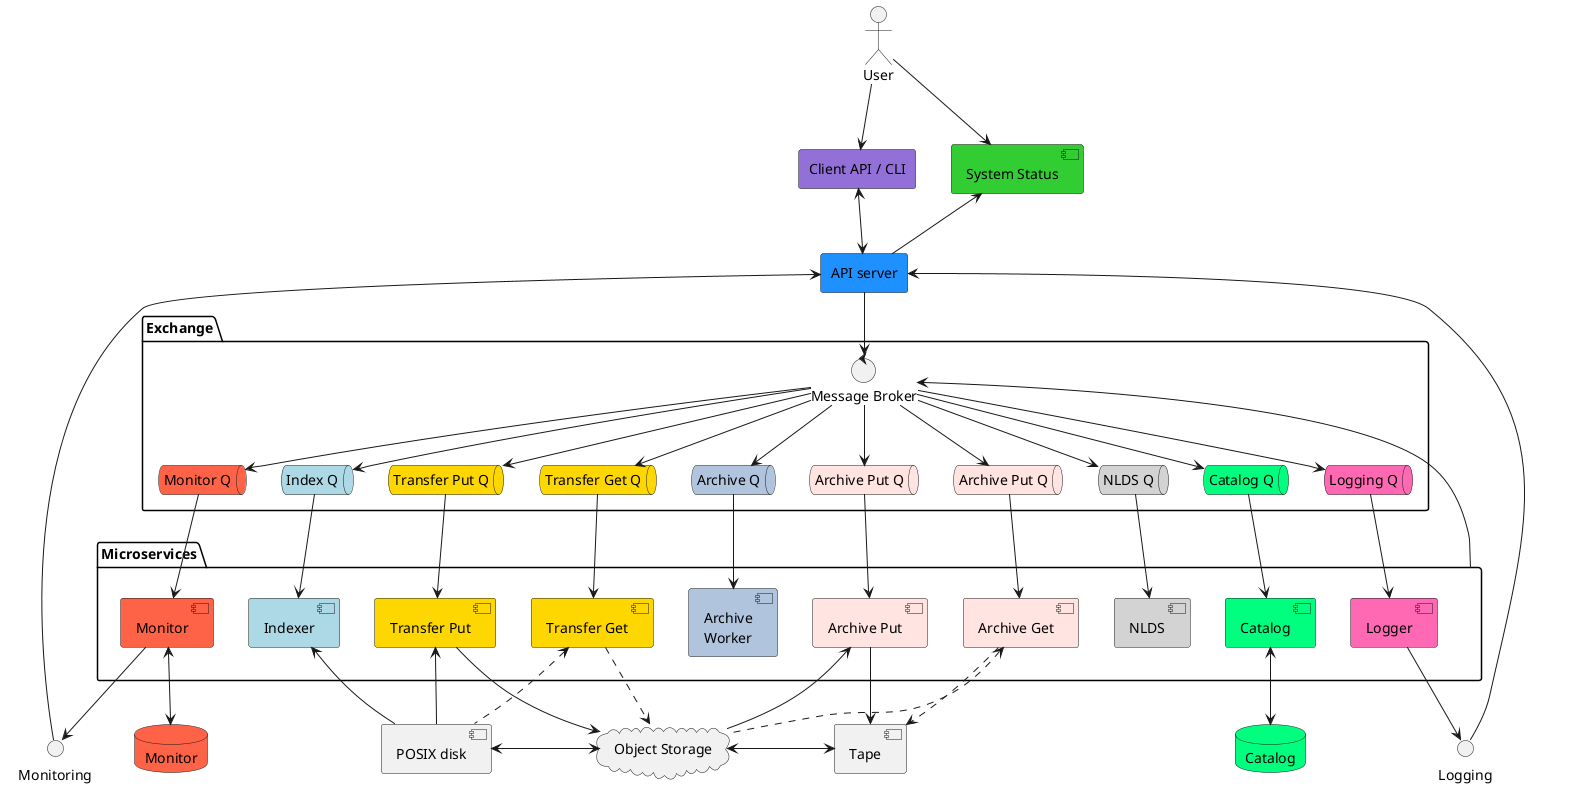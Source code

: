 @startuml overview

together {
    actor user as "User"
    agent client as "Client API / CLI" #MediumPurple
    agent API_server as "API server" #DodgerBlue
}

interface monitoring as "Monitoring"
interface logging as "Logging"

database catalogdb as "Catalog" #SpringGreen
database monitordb as "Monitor" #tomato

cloud object_storage as "Object Storage"
component posix as "POSIX disk"
component tape as "Tape"

component sys_stat as "System Status" #LimeGreen

package Exchange{
    control mb as "Message Broker"
    queue mq as "Monitor Q" #tomato
    queue iq as "Index Q" #lightblue
    queue tpq as "Transfer Put Q" #gold
    queue tgq as "Transfer Get Q" #gold
    queue aq as "Archive Q" #LightSteelBlue
    queue qap as "Archive Put Q" #MistyRose
    queue qag as "Archive Put Q" #MistyRose
    queue wq as "NLDS Q" #lightgrey
    queue cq as "Catalog Q" #SpringGreen
    queue lq as "Logging Q" #hotpink
}

package Microservices {
    component monitor as "Monitor" #tomato
    component indexer as "Indexer" #lightblue
    component transfer_put as "Transfer Put" #gold
    component transfer_get as "Transfer Get" #gold
    component archy as "Archive\nWorker" #LightSteelBlue
    component archive_put as "Archive Put" #MistyRose
    component archive_get as "Archive Get" #MistyRose
    component work as "NLDS" #lightgrey
    component catalog as "Catalog" #SpringGreen
    component logger as "Logger" #hotpink
}

Microservices-->mb

user-->client
user-->sys_stat
client<-->API_server
API_server-->mb
sys_stat<--API_server

mb --> wq
mb --> iq
mb --> tpq
mb --> tgq
mb --> aq
mb --> qap
mb --> qag
mb --> cq
mb --> mq
mb --> lq

wq --> work
iq --> indexer
tpq --> transfer_put
tgq --> transfer_get
aq --> archy
qap --> archive_put
qag --> archive_get
cq --> catalog
mq --> monitor
lq --> logger


monitor --> monitoring
API_server <--- monitoring

logger --> logging
API_server <--- logging

catalog <--> catalogdb
transfer_put --> object_storage
transfer_put <-- posix
transfer_get ..> object_storage
transfer_get <.. posix
archive_put <-- object_storage
archive_put --> tape
archive_get <.. object_storage
archive_get ..> tape
indexer <-- posix

posix <-> object_storage
object_storage <-> tape

monitor <--> monitordb

@enduml 